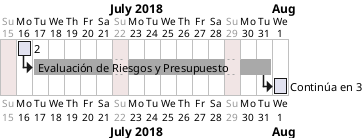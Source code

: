 @startgantt Diagrama de Gantt 3
project starts the 2018/07/15
sunday are closed
[2] lasts 1 days
[Evaluación de Riesgos y Presupuesto] lasts 13 days

[Evaluación de Riesgos y Presupuesto] starts at [2]'s end

[Continúa en 3] starts at [Evaluación de Riesgos y Presupuesto]'s end

[Evaluación de Riesgos y Presupuesto] is colored in DarkGrey
@endgantt